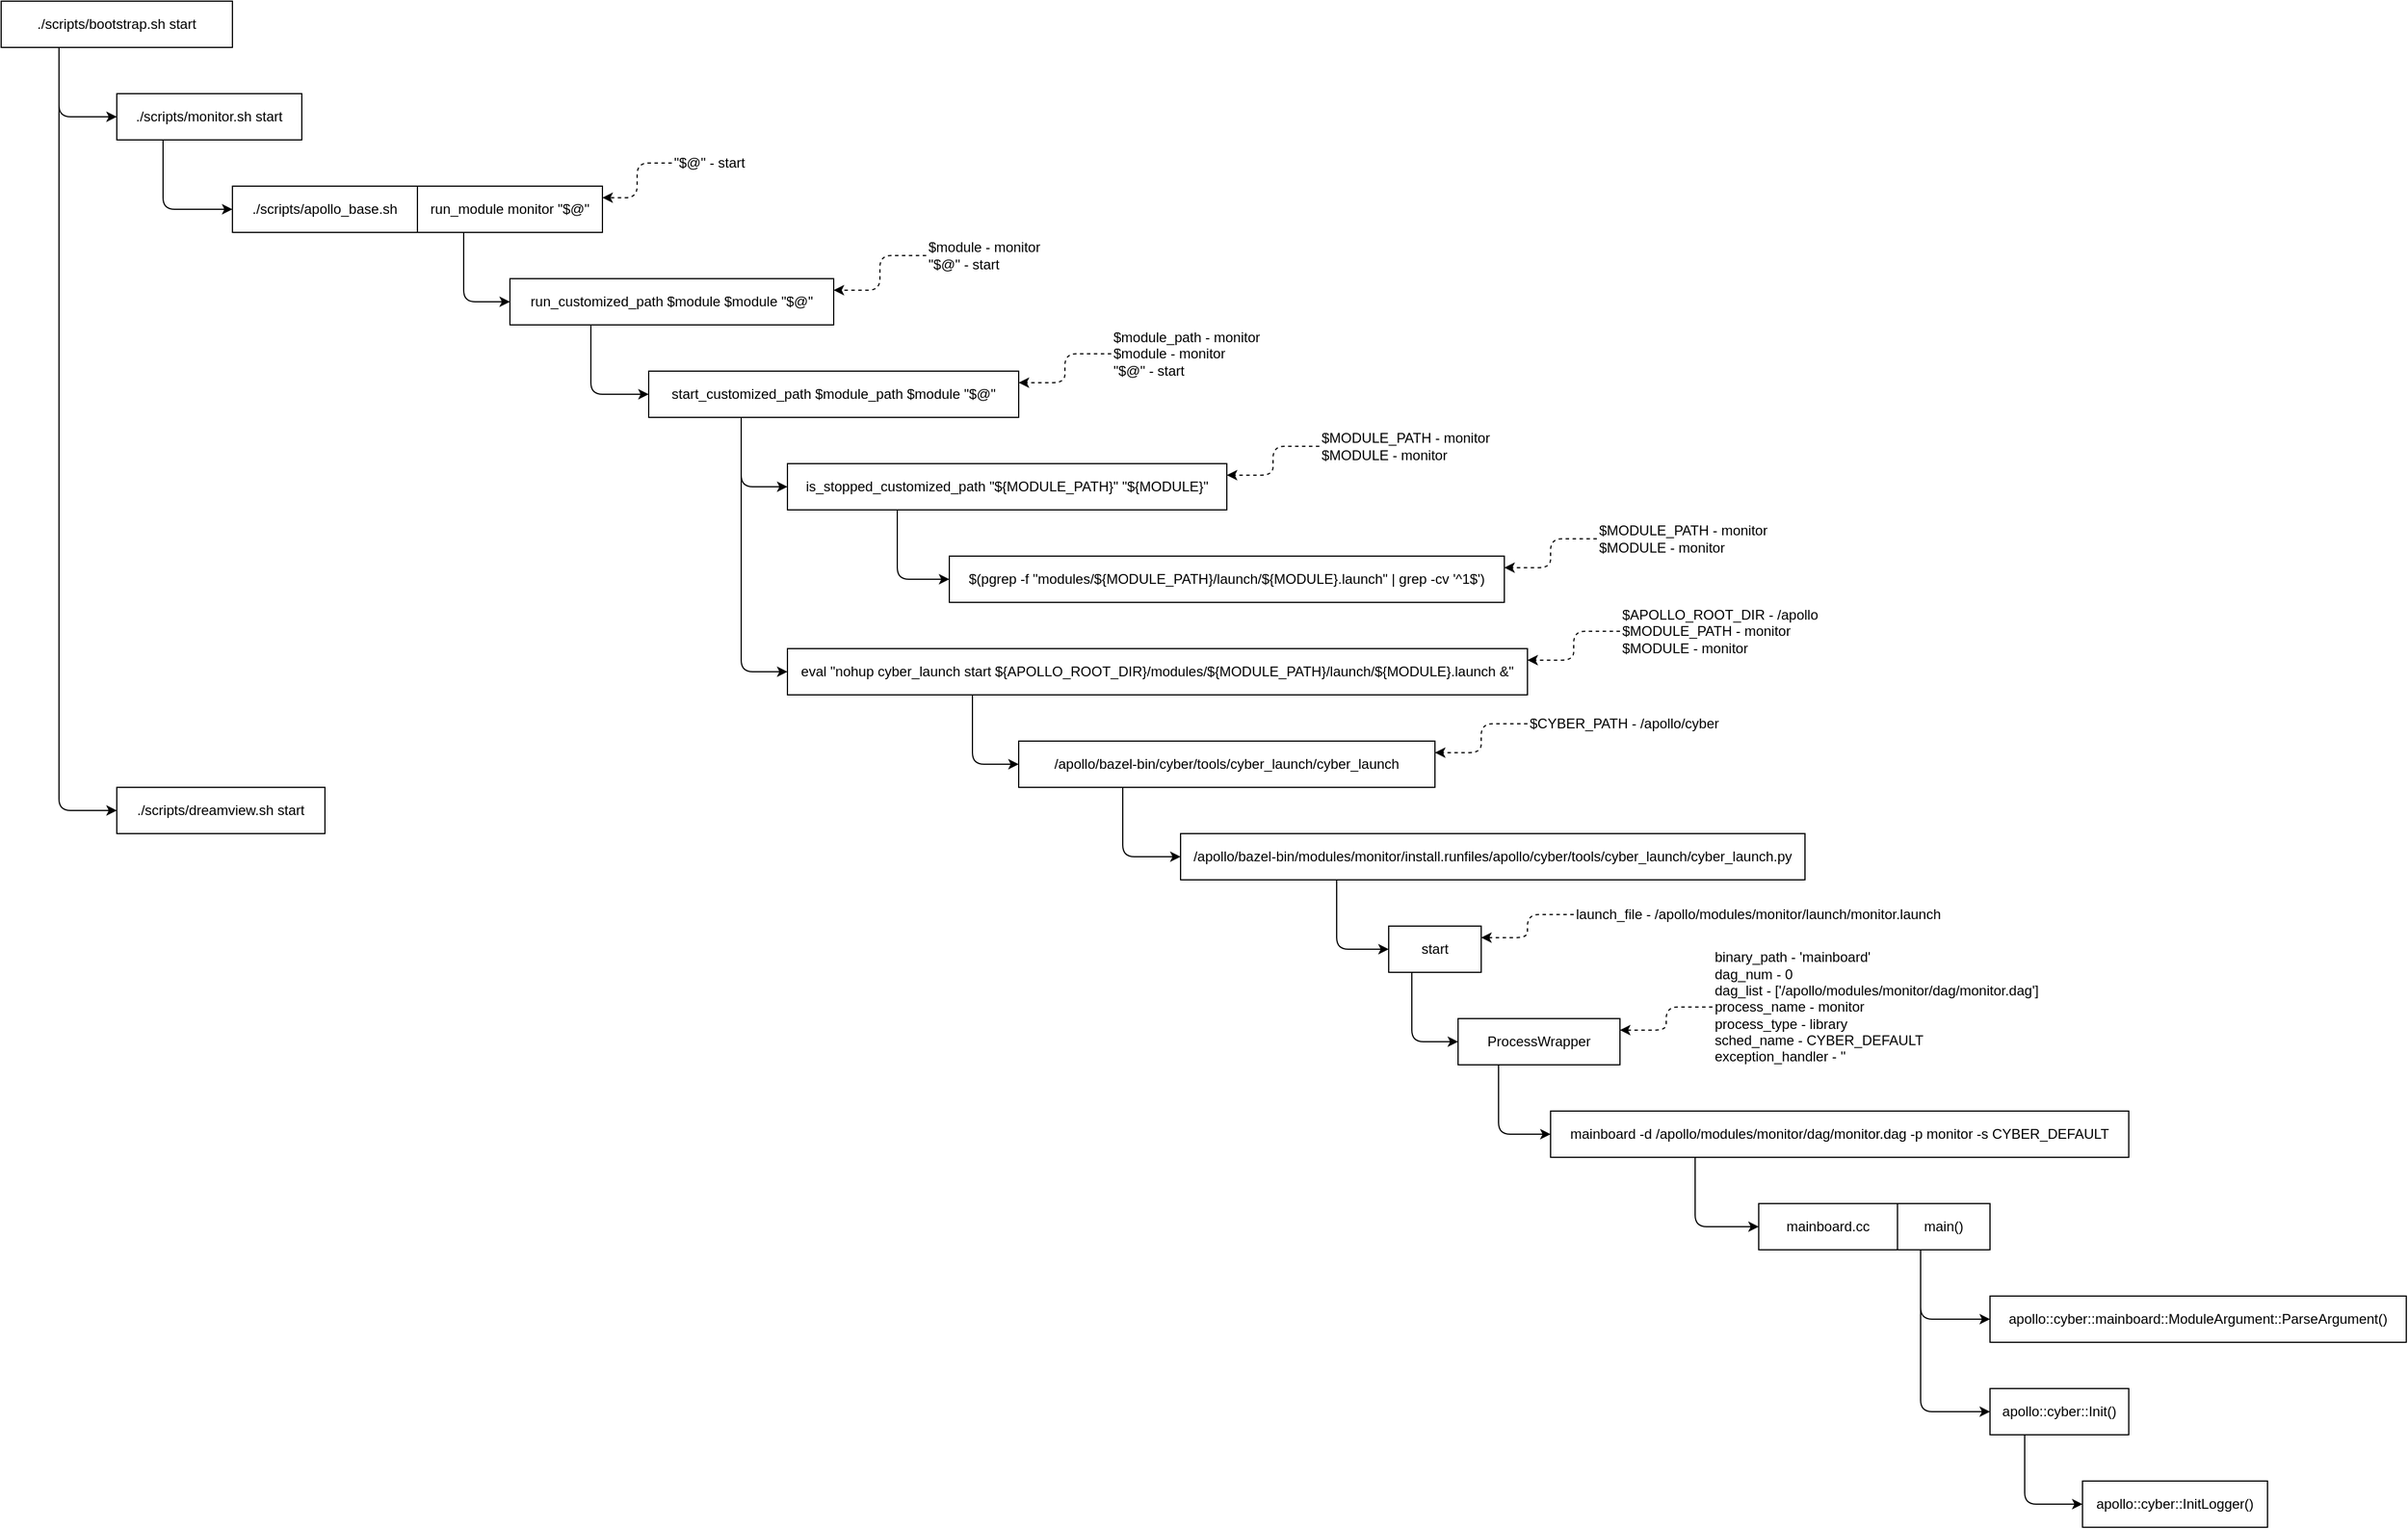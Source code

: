 <mxfile>
    <diagram id="elwUW64XEa5zMgBQE0xd" name="Page-1">
        <mxGraphModel dx="1157" dy="608" grid="1" gridSize="10" guides="1" tooltips="1" connect="1" arrows="1" fold="1" page="0" pageScale="1" pageWidth="827" pageHeight="1169" math="0" shadow="0">
            <root>
                <mxCell id="0"/>
                <mxCell id="1" parent="0"/>
                <mxCell id="5" style="edgeStyle=orthogonalEdgeStyle;html=1;exitX=0.25;exitY=1;exitDx=0;exitDy=0;entryX=0;entryY=0.5;entryDx=0;entryDy=0;" parent="1" source="2" target="3" edge="1">
                    <mxGeometry relative="1" as="geometry"/>
                </mxCell>
                <mxCell id="6" style="edgeStyle=orthogonalEdgeStyle;html=1;exitX=0.25;exitY=1;exitDx=0;exitDy=0;entryX=0;entryY=0.5;entryDx=0;entryDy=0;" parent="1" source="2" target="4" edge="1">
                    <mxGeometry relative="1" as="geometry"/>
                </mxCell>
                <mxCell id="2" value="./scripts/bootstrap.sh start" style="rounded=0;whiteSpace=wrap;html=1;" parent="1" vertex="1">
                    <mxGeometry x="120" y="120" width="200" height="40" as="geometry"/>
                </mxCell>
                <mxCell id="8" style="edgeStyle=orthogonalEdgeStyle;html=1;exitX=0.25;exitY=1;exitDx=0;exitDy=0;entryX=0;entryY=0.5;entryDx=0;entryDy=0;" parent="1" source="3" target="7" edge="1">
                    <mxGeometry relative="1" as="geometry"/>
                </mxCell>
                <mxCell id="3" value="./scripts/monitor.sh start" style="rounded=0;whiteSpace=wrap;html=1;" parent="1" vertex="1">
                    <mxGeometry x="220" y="200" width="160" height="40" as="geometry"/>
                </mxCell>
                <mxCell id="4" value="./scripts/dreamview.sh start" style="rounded=0;whiteSpace=wrap;html=1;" parent="1" vertex="1">
                    <mxGeometry x="220" y="800" width="180" height="40" as="geometry"/>
                </mxCell>
                <mxCell id="7" value="./scripts/apollo_base.sh" style="rounded=0;whiteSpace=wrap;html=1;" parent="1" vertex="1">
                    <mxGeometry x="320" y="280" width="160" height="40" as="geometry"/>
                </mxCell>
                <mxCell id="11" style="edgeStyle=orthogonalEdgeStyle;html=1;exitX=0.25;exitY=1;exitDx=0;exitDy=0;entryX=0;entryY=0.5;entryDx=0;entryDy=0;" parent="1" source="9" target="10" edge="1">
                    <mxGeometry relative="1" as="geometry"/>
                </mxCell>
                <mxCell id="9" value="run_module monitor &quot;$@&quot;" style="rounded=0;whiteSpace=wrap;html=1;" parent="1" vertex="1">
                    <mxGeometry x="480" y="280" width="160" height="40" as="geometry"/>
                </mxCell>
                <mxCell id="17" style="edgeStyle=orthogonalEdgeStyle;html=1;exitX=0.25;exitY=1;exitDx=0;exitDy=0;entryX=0;entryY=0.5;entryDx=0;entryDy=0;" parent="1" source="10" target="16" edge="1">
                    <mxGeometry relative="1" as="geometry"/>
                </mxCell>
                <mxCell id="10" value="run_customized_path $module $module &quot;$@&quot;" style="rounded=0;whiteSpace=wrap;html=1;" parent="1" vertex="1">
                    <mxGeometry x="560" y="360" width="280" height="40" as="geometry"/>
                </mxCell>
                <mxCell id="13" style="edgeStyle=orthogonalEdgeStyle;html=1;entryX=1;entryY=0.25;entryDx=0;entryDy=0;dashed=1" parent="1" source="12" target="9" edge="1">
                    <mxGeometry relative="1" as="geometry"/>
                </mxCell>
                <mxCell id="12" value="&quot;$@&quot; - start" style="text;html=1;align=center;verticalAlign=middle;resizable=0;points=[];autosize=1;strokeColor=none;fillColor=none;align=left" parent="1" vertex="1">
                    <mxGeometry x="700" y="250" width="80" height="20" as="geometry"/>
                </mxCell>
                <mxCell id="14" style="edgeStyle=orthogonalEdgeStyle;html=1;entryX=1;entryY=0.25;entryDx=0;entryDy=0;dashed=1" parent="1" source="15" target="10" edge="1">
                    <mxGeometry relative="1" as="geometry">
                        <mxPoint x="860" y="370" as="targetPoint"/>
                    </mxGeometry>
                </mxCell>
                <mxCell id="15" value="$module - monitor&lt;br&gt;&quot;$@&quot; - start" style="text;html=1;align=center;verticalAlign=middle;resizable=0;points=[];autosize=1;strokeColor=none;fillColor=none;align=left" parent="1" vertex="1">
                    <mxGeometry x="920" y="325" width="110" height="30" as="geometry"/>
                </mxCell>
                <mxCell id="21" style="edgeStyle=orthogonalEdgeStyle;html=1;exitX=0.25;exitY=1;exitDx=0;exitDy=0;entryX=0;entryY=0.5;entryDx=0;entryDy=0;" parent="1" source="16" target="20" edge="1">
                    <mxGeometry relative="1" as="geometry"/>
                </mxCell>
                <mxCell id="31" style="edgeStyle=orthogonalEdgeStyle;html=1;exitX=0.25;exitY=1;exitDx=0;exitDy=0;entryX=0;entryY=0.5;entryDx=0;entryDy=0;" parent="1" source="16" target="29" edge="1">
                    <mxGeometry relative="1" as="geometry"/>
                </mxCell>
                <mxCell id="16" value="start_customized_path $module_path $module &quot;$@&quot;" style="rounded=0;whiteSpace=wrap;html=1;" parent="1" vertex="1">
                    <mxGeometry x="680" y="440" width="320" height="40" as="geometry"/>
                </mxCell>
                <mxCell id="18" style="edgeStyle=orthogonalEdgeStyle;html=1;dashed=1;entryX=1;entryY=0.25;entryDx=0;entryDy=0;" parent="1" source="19" target="16" edge="1">
                    <mxGeometry relative="1" as="geometry">
                        <mxPoint x="1030" y="460" as="targetPoint"/>
                    </mxGeometry>
                </mxCell>
                <mxCell id="19" value="$module_path - monitor&lt;br&gt;$module - monitor&lt;br&gt;&quot;$@&quot; - start" style="text;html=1;align=center;verticalAlign=middle;resizable=0;points=[];autosize=1;strokeColor=none;fillColor=none;align=left" parent="1" vertex="1">
                    <mxGeometry x="1080" y="400" width="140" height="50" as="geometry"/>
                </mxCell>
                <mxCell id="26" style="edgeStyle=orthogonalEdgeStyle;html=1;exitX=0.25;exitY=1;exitDx=0;exitDy=0;entryX=0;entryY=0.5;entryDx=0;entryDy=0;" parent="1" source="20" target="24" edge="1">
                    <mxGeometry relative="1" as="geometry"/>
                </mxCell>
                <mxCell id="20" value="is_stopped_customized_path &quot;${MODULE_PATH}&quot; &quot;${MODULE}&quot;" style="rounded=0;whiteSpace=wrap;html=1;" parent="1" vertex="1">
                    <mxGeometry x="800" y="520" width="380" height="40" as="geometry"/>
                </mxCell>
                <mxCell id="22" style="edgeStyle=orthogonalEdgeStyle;html=1;dashed=1;entryX=1;entryY=0.25;entryDx=0;entryDy=0;" parent="1" source="23" target="20" edge="1">
                    <mxGeometry relative="1" as="geometry">
                        <mxPoint x="1210" y="560" as="targetPoint"/>
                    </mxGeometry>
                </mxCell>
                <mxCell id="23" value="$MODULE_PATH - monitor&lt;br&gt;$MODULE - monitor" style="text;html=1;align=center;verticalAlign=middle;resizable=0;points=[];autosize=1;strokeColor=none;fillColor=none;align=left" parent="1" vertex="1">
                    <mxGeometry x="1260" y="490" width="160" height="30" as="geometry"/>
                </mxCell>
                <mxCell id="24" value="$(pgrep -f &quot;modules/${MODULE_PATH}/launch/${MODULE}.launch&quot; | grep -cv '^1$')" style="rounded=0;whiteSpace=wrap;html=1;" parent="1" vertex="1">
                    <mxGeometry x="940" y="600" width="480" height="40" as="geometry"/>
                </mxCell>
                <mxCell id="27" style="edgeStyle=orthogonalEdgeStyle;html=1;dashed=1;entryX=1;entryY=0.25;entryDx=0;entryDy=0;" parent="1" source="28" target="24" edge="1">
                    <mxGeometry relative="1" as="geometry">
                        <mxPoint x="1480" y="620" as="targetPoint"/>
                    </mxGeometry>
                </mxCell>
                <mxCell id="28" value="$MODULE_PATH - monitor&lt;br&gt;$MODULE - monitor" style="text;html=1;align=center;verticalAlign=middle;resizable=0;points=[];autosize=1;strokeColor=none;fillColor=none;align=left" parent="1" vertex="1">
                    <mxGeometry x="1500" y="570" width="160" height="30" as="geometry"/>
                </mxCell>
                <mxCell id="36" style="edgeStyle=orthogonalEdgeStyle;html=1;exitX=0.25;exitY=1;exitDx=0;exitDy=0;entryX=0;entryY=0.5;entryDx=0;entryDy=0;" parent="1" source="29" target="34" edge="1">
                    <mxGeometry relative="1" as="geometry"/>
                </mxCell>
                <mxCell id="29" value="eval &quot;nohup cyber_launch start ${APOLLO_ROOT_DIR}/modules/${MODULE_PATH}/launch/${MODULE}.launch &amp;amp;&quot;" style="rounded=0;whiteSpace=wrap;html=1;" parent="1" vertex="1">
                    <mxGeometry x="800" y="680" width="640" height="40" as="geometry"/>
                </mxCell>
                <mxCell id="32" style="edgeStyle=orthogonalEdgeStyle;html=1;dashed=1;entryX=1;entryY=0.25;entryDx=0;entryDy=0;" parent="1" source="33" target="29" edge="1">
                    <mxGeometry relative="1" as="geometry">
                        <mxPoint x="1510" y="710" as="targetPoint"/>
                    </mxGeometry>
                </mxCell>
                <mxCell id="33" value="&lt;span style=&quot;text-align: center&quot;&gt;$APOLLO_ROOT_DIR - /apollo&lt;/span&gt;&lt;br&gt;$MODULE_PATH - monitor&lt;br&gt;$MODULE - monitor&amp;nbsp;" style="text;html=1;align=center;verticalAlign=middle;resizable=0;points=[];autosize=1;strokeColor=none;fillColor=none;align=left" parent="1" vertex="1">
                    <mxGeometry x="1520" y="640" width="180" height="50" as="geometry"/>
                </mxCell>
                <mxCell id="56" style="edgeStyle=orthogonalEdgeStyle;html=1;exitX=0.25;exitY=1;exitDx=0;exitDy=0;entryX=0;entryY=0.5;entryDx=0;entryDy=0;" parent="1" source="34" target="54" edge="1">
                    <mxGeometry relative="1" as="geometry"/>
                </mxCell>
                <mxCell id="34" value="&lt;span style=&quot;text-align: left&quot;&gt;/apollo/bazel-bin/cyber/tools/cyber_launch/cyber_launch&lt;/span&gt;" style="rounded=0;whiteSpace=wrap;html=1;" parent="1" vertex="1">
                    <mxGeometry x="1000" y="760" width="360" height="40" as="geometry"/>
                </mxCell>
                <mxCell id="37" style="edgeStyle=orthogonalEdgeStyle;html=1;dashed=1;entryX=1;entryY=0.25;entryDx=0;entryDy=0;" parent="1" source="38" target="34" edge="1">
                    <mxGeometry relative="1" as="geometry">
                        <mxPoint x="1390" y="790" as="targetPoint"/>
                    </mxGeometry>
                </mxCell>
                <mxCell id="38" value="&lt;div style=&quot;text-align: center&quot;&gt;&lt;span&gt;$CYBER_PATH - /apollo/cyber&lt;/span&gt;&lt;/div&gt;" style="text;html=1;align=center;verticalAlign=middle;resizable=0;points=[];autosize=1;strokeColor=none;fillColor=none;align=left" parent="1" vertex="1">
                    <mxGeometry x="1440" y="735" width="180" height="20" as="geometry"/>
                </mxCell>
                <mxCell id="46" style="edgeStyle=orthogonalEdgeStyle;html=1;exitX=0.25;exitY=1;exitDx=0;exitDy=0;entryX=0;entryY=0.5;entryDx=0;entryDy=0;" parent="1" source="39" target="44" edge="1">
                    <mxGeometry relative="1" as="geometry"/>
                </mxCell>
                <mxCell id="39" value="&lt;span style=&quot;text-align: left&quot;&gt;start&lt;/span&gt;" style="rounded=0;whiteSpace=wrap;html=1;" parent="1" vertex="1">
                    <mxGeometry x="1320" y="920" width="80" height="40" as="geometry"/>
                </mxCell>
                <mxCell id="42" style="edgeStyle=orthogonalEdgeStyle;html=1;dashed=1;entryX=1;entryY=0.25;entryDx=0;entryDy=0;" parent="1" source="43" target="39" edge="1">
                    <mxGeometry relative="1" as="geometry">
                        <mxPoint x="1410" y="935" as="targetPoint"/>
                    </mxGeometry>
                </mxCell>
                <mxCell id="43" value="&lt;div style=&quot;text-align: center&quot;&gt;launch_file - /apollo/modules/monitor/launch/monitor.launch&lt;br&gt;&lt;/div&gt;" style="text;html=1;align=center;verticalAlign=middle;resizable=0;points=[];autosize=1;strokeColor=none;fillColor=none;align=left" parent="1" vertex="1">
                    <mxGeometry x="1480" y="900" width="330" height="20" as="geometry"/>
                </mxCell>
                <mxCell id="60" style="edgeStyle=orthogonalEdgeStyle;html=1;exitX=0.25;exitY=1;exitDx=0;exitDy=0;entryX=0;entryY=0.5;entryDx=0;entryDy=0;" parent="1" source="44" target="58" edge="1">
                    <mxGeometry relative="1" as="geometry"/>
                </mxCell>
                <mxCell id="44" value="&lt;div style=&quot;text-align: left&quot;&gt;ProcessWrapper&lt;br&gt;&lt;/div&gt;" style="rounded=0;whiteSpace=wrap;html=1;" parent="1" vertex="1">
                    <mxGeometry x="1380" y="1000" width="140" height="40" as="geometry"/>
                </mxCell>
                <mxCell id="47" style="edgeStyle=orthogonalEdgeStyle;html=1;dashed=1;entryX=1;entryY=0.25;entryDx=0;entryDy=0;" parent="1" source="52" target="44" edge="1">
                    <mxGeometry relative="1" as="geometry">
                        <mxPoint x="1560" y="1020" as="targetPoint"/>
                        <mxPoint x="1600" y="990" as="sourcePoint"/>
                    </mxGeometry>
                </mxCell>
                <mxCell id="49" value="&lt;div style=&quot;text-align: center&quot;&gt;&lt;br&gt;&lt;/div&gt;" style="text;html=1;align=center;verticalAlign=middle;resizable=0;points=[];autosize=1;strokeColor=none;fillColor=none;align=left" parent="1" vertex="1">
                    <mxGeometry x="1570" y="1025" width="20" height="20" as="geometry"/>
                </mxCell>
                <mxCell id="52" value="binary_path - 'mainboard'&lt;br&gt;dag_num - 0&lt;br&gt;&lt;div&gt;dag_list -&amp;nbsp;['/apollo/modules/monitor/dag/monitor.dag']&lt;/div&gt;&lt;div&gt;process_name -&amp;nbsp;monitor&lt;/div&gt;&lt;div&gt;process_type -&amp;nbsp;library&lt;/div&gt;&lt;div&gt;sched_name -&amp;nbsp;CYBER_DEFAULT&lt;/div&gt;&lt;div&gt;exception_handler - ''&lt;/div&gt;" style="text;html=1;align=center;verticalAlign=middle;resizable=0;points=[];autosize=1;strokeColor=none;fillColor=none;align=left" parent="1" vertex="1">
                    <mxGeometry x="1600" y="940" width="300" height="100" as="geometry"/>
                </mxCell>
                <mxCell id="57" style="edgeStyle=orthogonalEdgeStyle;html=1;exitX=0.25;exitY=1;exitDx=0;exitDy=0;entryX=0;entryY=0.5;entryDx=0;entryDy=0;" parent="1" source="54" target="39" edge="1">
                    <mxGeometry relative="1" as="geometry">
                        <Array as="points">
                            <mxPoint x="1275" y="940"/>
                        </Array>
                    </mxGeometry>
                </mxCell>
                <mxCell id="54" value="&lt;div style=&quot;text-align: left&quot;&gt;&lt;span&gt;/apollo/bazel-bin/modules/monitor/install.runfiles/apollo/cyber/tools/cyber_launch/cyber_launch.py&lt;/span&gt;&lt;/div&gt;" style="rounded=0;whiteSpace=wrap;html=1;" parent="1" vertex="1">
                    <mxGeometry x="1140" y="840" width="540" height="40" as="geometry"/>
                </mxCell>
                <mxCell id="65" style="edgeStyle=orthogonalEdgeStyle;html=1;exitX=0.25;exitY=1;exitDx=0;exitDy=0;entryX=0;entryY=0.5;entryDx=0;entryDy=0;" edge="1" parent="1" source="58" target="61">
                    <mxGeometry relative="1" as="geometry">
                        <Array as="points">
                            <mxPoint x="1585" y="1180"/>
                        </Array>
                    </mxGeometry>
                </mxCell>
                <mxCell id="58" value="&lt;div style=&quot;text-align: left&quot;&gt;mainboard -d /apollo/modules/monitor/dag/monitor.dag -p monitor -s CYBER_DEFAULT&lt;br&gt;&lt;/div&gt;" style="rounded=0;whiteSpace=wrap;html=1;" parent="1" vertex="1">
                    <mxGeometry x="1460" y="1080" width="500" height="40" as="geometry"/>
                </mxCell>
                <mxCell id="61" value="&lt;div style=&quot;text-align: left&quot;&gt;mainboard.cc&lt;br&gt;&lt;/div&gt;" style="rounded=0;whiteSpace=wrap;html=1;" vertex="1" parent="1">
                    <mxGeometry x="1640" y="1160" width="120" height="40" as="geometry"/>
                </mxCell>
                <mxCell id="68" style="edgeStyle=orthogonalEdgeStyle;html=1;exitX=0.25;exitY=1;exitDx=0;exitDy=0;entryX=0;entryY=0.5;entryDx=0;entryDy=0;" edge="1" parent="1" source="63" target="66">
                    <mxGeometry relative="1" as="geometry"/>
                </mxCell>
                <mxCell id="71" style="edgeStyle=orthogonalEdgeStyle;html=1;exitX=0.25;exitY=1;exitDx=0;exitDy=0;entryX=0;entryY=0.5;entryDx=0;entryDy=0;" edge="1" parent="1" source="63" target="69">
                    <mxGeometry relative="1" as="geometry"/>
                </mxCell>
                <mxCell id="63" value="&lt;div style=&quot;text-align: left&quot;&gt;main()&lt;br&gt;&lt;/div&gt;" style="rounded=0;whiteSpace=wrap;html=1;" vertex="1" parent="1">
                    <mxGeometry x="1760" y="1160" width="80" height="40" as="geometry"/>
                </mxCell>
                <mxCell id="66" value="&lt;div style=&quot;text-align: left&quot;&gt;apollo::cyber::mainboard::ModuleArgument::ParseArgument()&lt;br&gt;&lt;/div&gt;" style="rounded=0;whiteSpace=wrap;html=1;" vertex="1" parent="1">
                    <mxGeometry x="1840" y="1240" width="360" height="40" as="geometry"/>
                </mxCell>
                <mxCell id="74" style="edgeStyle=orthogonalEdgeStyle;html=1;exitX=0.25;exitY=1;exitDx=0;exitDy=0;entryX=0;entryY=0.5;entryDx=0;entryDy=0;" edge="1" parent="1" source="69" target="72">
                    <mxGeometry relative="1" as="geometry"/>
                </mxCell>
                <mxCell id="69" value="&lt;div style=&quot;text-align: left&quot;&gt;apollo::cyber::Init()&lt;br&gt;&lt;/div&gt;" style="rounded=0;whiteSpace=wrap;html=1;" vertex="1" parent="1">
                    <mxGeometry x="1840" y="1320" width="120" height="40" as="geometry"/>
                </mxCell>
                <mxCell id="72" value="&lt;div style=&quot;text-align: left&quot;&gt;apollo::cyber::InitLogger()&lt;br&gt;&lt;/div&gt;" style="rounded=0;whiteSpace=wrap;html=1;" vertex="1" parent="1">
                    <mxGeometry x="1920" y="1400" width="160" height="40" as="geometry"/>
                </mxCell>
            </root>
        </mxGraphModel>
    </diagram>
</mxfile>